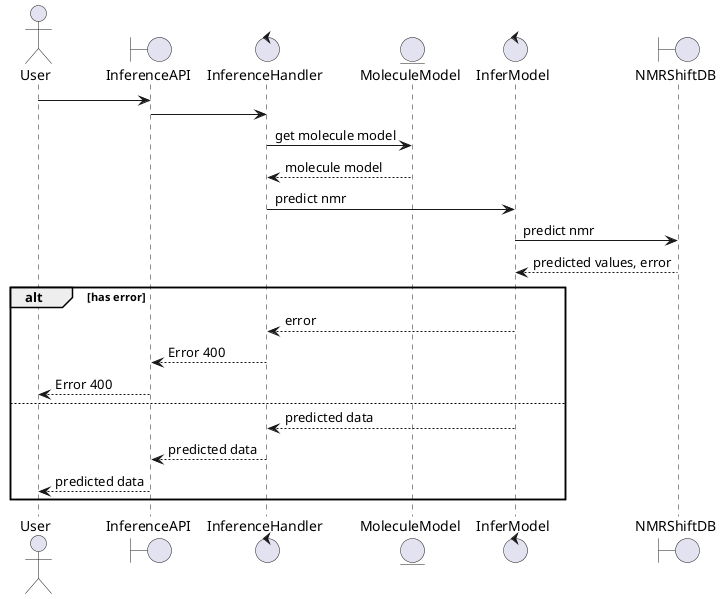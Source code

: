 @startuml PredictNMRByPeaksJSON
' Endpoint: /predict/by_peaks_json [POST]
' Endpoint: /api/v1/chemspectra/predict/nmr_peaks_json [POST]

actor       User
boundary    InferenceAPI
control     InferenceHandler
entity      MoleculeModel
control     InferModel
boundary    NMRShiftDB

User -> InferenceAPI
InferenceAPI -> InferenceHandler
InferenceHandler -> MoleculeModel: get molecule model
MoleculeModel --> InferenceHandler: molecule model
InferenceHandler -> InferModel: predict nmr
InferModel -> NMRShiftDB: predict nmr
NMRShiftDB --> InferModel: predicted values, error

alt has error
    InferModel --> InferenceHandler: error
    InferenceHandler --> InferenceAPI: Error 400
    InferenceAPI --> User: Error 400
else
    InferModel --> InferenceHandler: predicted data
    InferenceHandler --> InferenceAPI: predicted data
    InferenceAPI --> User: predicted data
end
    

@enduml